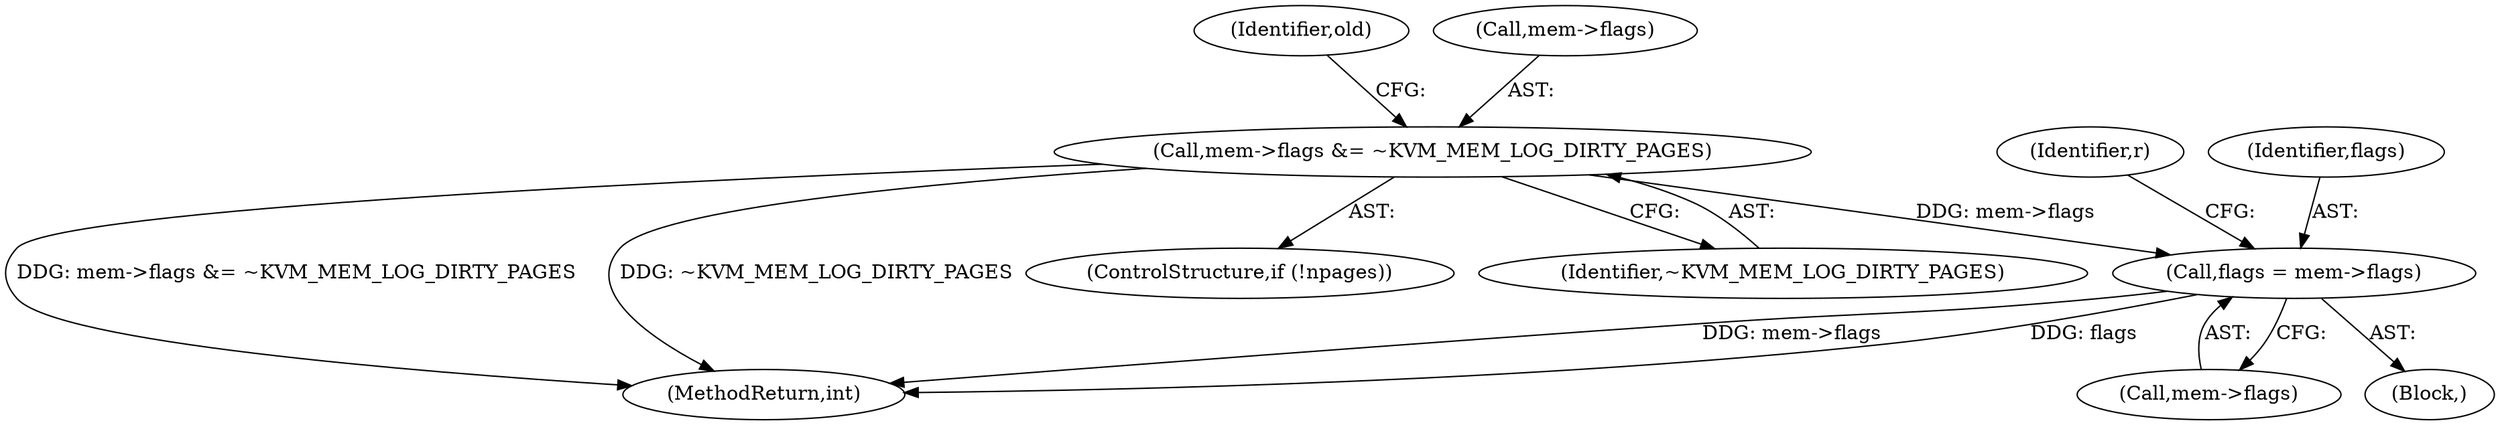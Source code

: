 digraph "0_linux_09ca8e1173bcb12e2a449698c9ae3b86a8a10195_0@pointer" {
"1000248" [label="(Call,flags = mem->flags)"];
"1000228" [label="(Call,mem->flags &= ~KVM_MEM_LOG_DIRTY_PAGES)"];
"1000118" [label="(Block,)"];
"1000254" [label="(Identifier,r)"];
"1000250" [label="(Call,mem->flags)"];
"1000228" [label="(Call,mem->flags &= ~KVM_MEM_LOG_DIRTY_PAGES)"];
"1000248" [label="(Call,flags = mem->flags)"];
"1000232" [label="(Identifier,~KVM_MEM_LOG_DIRTY_PAGES)"];
"1000617" [label="(MethodReturn,int)"];
"1000249" [label="(Identifier,flags)"];
"1000234" [label="(Identifier,old)"];
"1000225" [label="(ControlStructure,if (!npages))"];
"1000229" [label="(Call,mem->flags)"];
"1000248" -> "1000118"  [label="AST: "];
"1000248" -> "1000250"  [label="CFG: "];
"1000249" -> "1000248"  [label="AST: "];
"1000250" -> "1000248"  [label="AST: "];
"1000254" -> "1000248"  [label="CFG: "];
"1000248" -> "1000617"  [label="DDG: mem->flags"];
"1000248" -> "1000617"  [label="DDG: flags"];
"1000228" -> "1000248"  [label="DDG: mem->flags"];
"1000228" -> "1000225"  [label="AST: "];
"1000228" -> "1000232"  [label="CFG: "];
"1000229" -> "1000228"  [label="AST: "];
"1000232" -> "1000228"  [label="AST: "];
"1000234" -> "1000228"  [label="CFG: "];
"1000228" -> "1000617"  [label="DDG: mem->flags &= ~KVM_MEM_LOG_DIRTY_PAGES"];
"1000228" -> "1000617"  [label="DDG: ~KVM_MEM_LOG_DIRTY_PAGES"];
}
